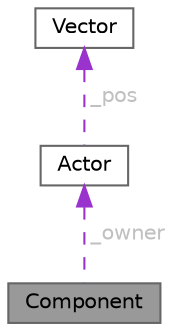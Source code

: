 digraph "Component"
{
 // LATEX_PDF_SIZE
  bgcolor="transparent";
  edge [fontname=Helvetica,fontsize=10,labelfontname=Helvetica,labelfontsize=10];
  node [fontname=Helvetica,fontsize=10,shape=box,height=0.2,width=0.4];
  Node1 [id="Node000001",label="Component",height=0.2,width=0.4,color="gray40", fillcolor="grey60", style="filled", fontcolor="black",tooltip=" "];
  Node2 -> Node1 [id="edge1_Node000001_Node000002",dir="back",color="darkorchid3",style="dashed",tooltip=" ",label=" _owner",fontcolor="grey" ];
  Node2 [id="Node000002",label="Actor",height=0.2,width=0.4,color="gray40", fillcolor="white", style="filled",URL="$class_actor.html",tooltip=" "];
  Node3 -> Node2 [id="edge2_Node000002_Node000003",dir="back",color="darkorchid3",style="dashed",tooltip=" ",label=" _pos",fontcolor="grey" ];
  Node3 [id="Node000003",label="Vector",height=0.2,width=0.4,color="gray40", fillcolor="white", style="filled",URL="$struct_vector.html",tooltip=" "];
}
